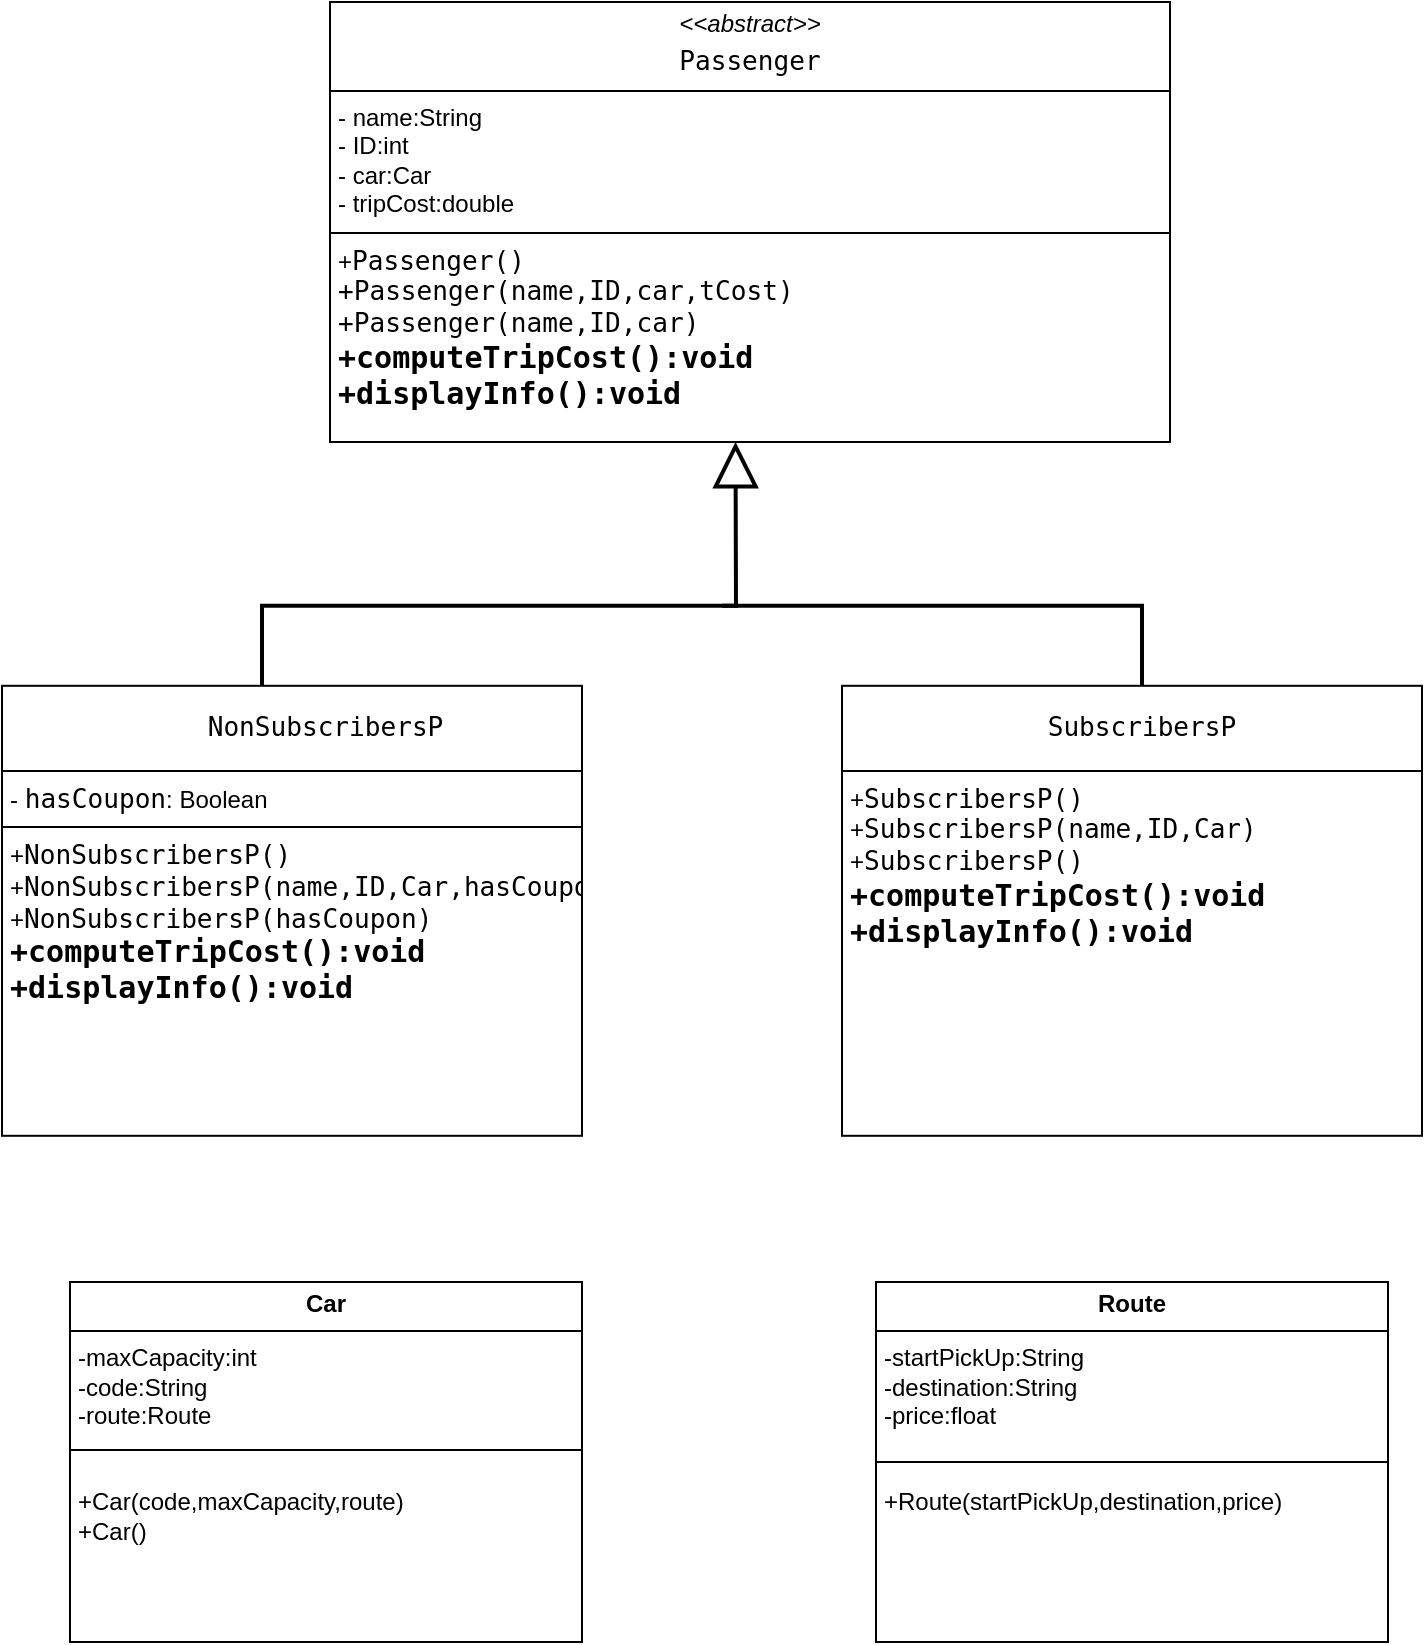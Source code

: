 <mxfile version="24.0.1" type="device">
  <diagram name="Page-1" id="C3ax7NHgzjaqmcwyM9g_">
    <mxGraphModel dx="1393" dy="741" grid="1" gridSize="10" guides="1" tooltips="1" connect="1" arrows="1" fold="1" page="1" pageScale="1" pageWidth="827" pageHeight="1169" math="0" shadow="0">
      <root>
        <mxCell id="0" />
        <mxCell id="1" parent="0" />
        <mxCell id="t3SKTT2qv7Gq-LB0BJhV-3" value="&lt;p style=&quot;margin:0px;margin-top:4px;text-align:center;&quot;&gt;&lt;i&gt;&amp;lt;&amp;lt;abstract&amp;gt;&amp;gt;&lt;/i&gt;&lt;/p&gt;&lt;p style=&quot;margin:0px;margin-top:4px;text-align:center;&quot;&gt;&lt;span style=&quot;font-family: &amp;quot;JetBrains Mono&amp;quot;, monospace; font-size: 9.8pt; background-color: initial; text-align: left;&quot;&gt;Passenger&lt;/span&gt;&lt;/p&gt;&lt;hr size=&quot;1&quot; style=&quot;border-style:solid;&quot;&gt;&lt;p style=&quot;margin:0px;margin-left:4px;&quot;&gt;- name:String&lt;br&gt;- ID:int&lt;/p&gt;&lt;p style=&quot;margin:0px;margin-left:4px;&quot;&gt;- car:Car&lt;/p&gt;&lt;p style=&quot;margin:0px;margin-left:4px;&quot;&gt;- tripCost:double&lt;/p&gt;&lt;hr size=&quot;1&quot; style=&quot;border-style:solid;&quot;&gt;&lt;p style=&quot;margin:0px;margin-left:4px;&quot;&gt;+&lt;span style=&quot;font-family: &amp;quot;JetBrains Mono&amp;quot;, monospace; font-size: 13.067px; background-color: initial;&quot;&gt;Passenger()&lt;/span&gt;&lt;/p&gt;&lt;p style=&quot;margin:0px;margin-left:4px;&quot;&gt;&lt;span style=&quot;font-family: &amp;quot;JetBrains Mono&amp;quot;, monospace; font-size: 13.067px; background-color: initial;&quot;&gt;+&lt;/span&gt;&lt;span style=&quot;font-family: &amp;quot;JetBrains Mono&amp;quot;, monospace; font-size: 13.067px; background-color: initial;&quot;&gt;Passenger(name,ID,car,tCost)&lt;/span&gt;&lt;/p&gt;&lt;p style=&quot;margin:0px;margin-left:4px;&quot;&gt;&lt;span style=&quot;font-family: &amp;quot;JetBrains Mono&amp;quot;, monospace; font-size: 13.067px; background-color: initial;&quot;&gt;+Passenger(&lt;/span&gt;&lt;span style=&quot;font-family: &amp;quot;JetBrains Mono&amp;quot;, monospace; font-size: 13.067px; background-color: initial;&quot;&gt;name,ID,car&lt;/span&gt;&lt;span style=&quot;background-color: initial; font-family: &amp;quot;JetBrains Mono&amp;quot;, monospace; font-size: 13.067px;&quot;&gt;)&lt;/span&gt;&lt;/p&gt;&lt;p style=&quot;margin: 0px 0px 0px 4px; font-size: 15px;&quot;&gt;&lt;font style=&quot;font-size: 15px;&quot;&gt;&lt;b&gt;&lt;span style=&quot;font-family: &amp;quot;JetBrains Mono&amp;quot;, monospace;&quot;&gt;+&lt;/span&gt;&lt;span style=&quot;font-family: &amp;quot;JetBrains Mono&amp;quot;, monospace;&quot;&gt;computeTripCost():void&lt;/span&gt;&lt;/b&gt;&lt;/font&gt;&lt;/p&gt;&lt;p style=&quot;margin: 0px 0px 0px 4px; font-size: 15px;&quot;&gt;&lt;font style=&quot;font-size: 15px;&quot;&gt;&lt;b&gt;&lt;span style=&quot;font-family: &amp;quot;JetBrains Mono&amp;quot;, monospace;&quot;&gt;+&lt;/span&gt;&lt;/b&gt;&lt;/font&gt;&lt;b style=&quot;background-color: initial;&quot;&gt;&lt;span style=&quot;font-family: &amp;quot;JetBrains Mono&amp;quot;, monospace;&quot;&gt;displayInfo():void&lt;/span&gt;&lt;/b&gt;&lt;/p&gt;&lt;p style=&quot;margin: 0px 0px 0px 4px; font-size: 15px;&quot;&gt;&lt;br&gt;&lt;/p&gt;" style="verticalAlign=top;align=left;overflow=fill;html=1;whiteSpace=wrap;" parent="1" vertex="1">
          <mxGeometry x="204" y="20" width="420" height="220" as="geometry" />
        </mxCell>
        <mxCell id="fD9pt9M57fnyvNVWJXf9-1" value="" style="endArrow=block;html=1;rounded=0;endFill=0;entryX=0.278;entryY=0.995;entryDx=0;entryDy=0;entryPerimeter=0;strokeWidth=2;strokeColor=default;endSize=18;" edge="1" parent="1">
          <mxGeometry width="50" height="50" relative="1" as="geometry">
            <mxPoint x="240" y="321.9" as="sourcePoint" />
            <mxPoint x="406.76" y="240.0" as="targetPoint" />
            <Array as="points">
              <mxPoint x="407" y="321.9" />
            </Array>
          </mxGeometry>
        </mxCell>
        <mxCell id="fD9pt9M57fnyvNVWJXf9-2" value="" style="endArrow=none;html=1;rounded=0;strokeWidth=2;" edge="1" parent="1">
          <mxGeometry width="50" height="50" relative="1" as="geometry">
            <mxPoint x="400" y="321.9" as="sourcePoint" />
            <mxPoint x="560" y="321.9" as="targetPoint" />
          </mxGeometry>
        </mxCell>
        <mxCell id="fD9pt9M57fnyvNVWJXf9-3" value="&lt;blockquote style=&quot;margin: 0 0 0 40px; border: none; padding: 0px;&quot;&gt;&lt;div style=&quot;&quot;&gt;&lt;pre style=&quot;font-family: &amp;quot;JetBrains Mono&amp;quot;, monospace; font-size: 9.8pt;&quot;&gt;&lt;span style=&quot;white-space: pre;&quot;&gt;&#x9;&lt;/span&gt;NonSubscribersP&lt;/pre&gt;&lt;/div&gt;&lt;/blockquote&gt;&lt;hr size=&quot;1&quot; style=&quot;border-style:solid;&quot;&gt;&lt;p style=&quot;margin:0px;margin-left:4px;&quot;&gt;-&amp;nbsp;&lt;span style=&quot;font-family: &amp;quot;JetBrains Mono&amp;quot;, monospace; font-size: 9.8pt;&quot;&gt;hasCoupon&lt;/span&gt;: Boolean&lt;/p&gt;&lt;hr size=&quot;1&quot; style=&quot;border-style:solid;&quot;&gt;&lt;p style=&quot;margin:0px;margin-left:4px;&quot;&gt;+&lt;span style=&quot;font-family: &amp;quot;JetBrains Mono&amp;quot;, monospace; font-size: 9.8pt;&quot;&gt;NonSubscribersP()&lt;/span&gt;&lt;/p&gt;&lt;p style=&quot;margin: 0px 0px 0px 4px;&quot;&gt;+&lt;span style=&quot;font-family: &amp;quot;JetBrains Mono&amp;quot;, monospace; font-size: 9.8pt;&quot;&gt;NonSubscribersP(name,ID,Car,&lt;/span&gt;&lt;span style=&quot;font-family: &amp;quot;JetBrains Mono&amp;quot;, monospace; font-size: 13.067px; background-color: initial;&quot;&gt;hasCoupon&lt;/span&gt;&lt;span style=&quot;font-family: &amp;quot;JetBrains Mono&amp;quot;, monospace; font-size: 9.8pt; background-color: initial;&quot;&gt;)&lt;/span&gt;&lt;/p&gt;&lt;div&gt;&lt;p style=&quot;margin: 0px 0px 0px 4px;&quot;&gt;+&lt;span style=&quot;font-family: &amp;quot;JetBrains Mono&amp;quot;, monospace; font-size: 9.8pt;&quot;&gt;NonSubscribersP(&lt;/span&gt;&lt;span style=&quot;font-family: &amp;quot;JetBrains Mono&amp;quot;, monospace; font-size: 13.067px; background-color: initial;&quot;&gt;hasCoupon&lt;/span&gt;&lt;span style=&quot;font-family: &amp;quot;JetBrains Mono&amp;quot;, monospace; font-size: 9.8pt; background-color: initial;&quot;&gt;)&lt;/span&gt;&lt;/p&gt;&lt;p style=&quot;margin: 0px 0px 0px 4px;&quot;&gt;&lt;b style=&quot;font-size: 15px; background-color: initial;&quot;&gt;&lt;span style=&quot;font-family: &amp;quot;JetBrains Mono&amp;quot;, monospace;&quot;&gt;+&lt;/span&gt;&lt;span style=&quot;font-family: &amp;quot;JetBrains Mono&amp;quot;, monospace;&quot;&gt;computeTripCost():void&lt;/span&gt;&lt;/b&gt;&lt;br&gt;&lt;/p&gt;&lt;p style=&quot;margin: 0px 0px 0px 4px; font-size: 15px;&quot;&gt;&lt;b&gt;&lt;span style=&quot;font-family: &amp;quot;JetBrains Mono&amp;quot;, monospace;&quot;&gt;+&lt;/span&gt;&lt;/b&gt;&lt;b style=&quot;background-color: initial;&quot;&gt;&lt;span style=&quot;font-family: &amp;quot;JetBrains Mono&amp;quot;, monospace;&quot;&gt;displayInfo():void&lt;/span&gt;&lt;/b&gt;&lt;/p&gt;&lt;p style=&quot;margin: 0px 0px 0px 4px; font-size: 15px;&quot;&gt;&lt;br&gt;&lt;/p&gt;&lt;p style=&quot;margin: 0px 0px 0px 4px;&quot;&gt;&lt;span style=&quot;background-color: initial; font-family: &amp;quot;JetBrains Mono&amp;quot;, monospace; font-size: 13.067px;&quot;&gt;&lt;br&gt;&lt;/span&gt;&lt;/p&gt;&lt;/div&gt;&lt;div&gt;&lt;span style=&quot;background-color: initial; font-family: &amp;quot;JetBrains Mono&amp;quot;, monospace; font-size: 9.8pt;&quot;&gt;&lt;br&gt;&lt;/span&gt;&lt;/div&gt;&lt;div&gt;&lt;span style=&quot;font-family: &amp;quot;JetBrains Mono&amp;quot;, monospace; font-size: 9.8pt; background-color: initial;&quot;&gt;&lt;br&gt;&lt;/span&gt;&lt;/div&gt;" style="verticalAlign=top;align=left;overflow=fill;html=1;whiteSpace=wrap;" vertex="1" parent="1">
          <mxGeometry x="40" y="361.9" width="290" height="225" as="geometry" />
        </mxCell>
        <mxCell id="fD9pt9M57fnyvNVWJXf9-4" value="" style="endArrow=none;html=1;rounded=0;strokeWidth=2;" edge="1" parent="1">
          <mxGeometry width="50" height="50" relative="1" as="geometry">
            <mxPoint x="240" y="321.9" as="sourcePoint" />
            <mxPoint x="170" y="361.9" as="targetPoint" />
            <Array as="points">
              <mxPoint x="170" y="321.9" />
            </Array>
          </mxGeometry>
        </mxCell>
        <mxCell id="fD9pt9M57fnyvNVWJXf9-5" value="&lt;blockquote style=&quot;margin: 0 0 0 40px; border: none; padding: 0px;&quot;&gt;&lt;div style=&quot;&quot;&gt;&lt;pre style=&quot;font-family: &amp;quot;JetBrains Mono&amp;quot;, monospace; font-size: 9.8pt;&quot;&gt;&lt;span style=&quot;white-space: pre;&quot;&gt;&#x9;&lt;/span&gt;SubscribersP&lt;/pre&gt;&lt;/div&gt;&lt;/blockquote&gt;&lt;hr size=&quot;1&quot; style=&quot;border-style:solid;&quot;&gt;&lt;p style=&quot;margin:0px;margin-left:4px;&quot;&gt;&lt;/p&gt;&lt;p style=&quot;margin:0px;margin-left:4px;&quot;&gt;+&lt;span style=&quot;font-family: &amp;quot;JetBrains Mono&amp;quot;, monospace; font-size: 9.8pt; background-color: initial;&quot;&gt;SubscribersP&lt;/span&gt;&lt;span style=&quot;font-family: &amp;quot;JetBrains Mono&amp;quot;, monospace; font-size: 9.8pt; background-color: initial;&quot;&gt;()&lt;/span&gt;&lt;/p&gt;&lt;p style=&quot;margin: 0px 0px 0px 4px;&quot;&gt;+&lt;span style=&quot;font-family: &amp;quot;JetBrains Mono&amp;quot;, monospace; font-size: 9.8pt; background-color: initial;&quot;&gt;SubscribersP&lt;/span&gt;&lt;span style=&quot;background-color: initial; font-family: &amp;quot;JetBrains Mono&amp;quot;, monospace; font-size: 9.8pt;&quot;&gt;(name,ID,Car&lt;/span&gt;&lt;span style=&quot;background-color: initial; font-family: &amp;quot;JetBrains Mono&amp;quot;, monospace; font-size: 9.8pt;&quot;&gt;)&lt;/span&gt;&lt;/p&gt;&lt;div&gt;&lt;p style=&quot;margin: 0px 0px 0px 4px;&quot;&gt;+&lt;span style=&quot;font-family: &amp;quot;JetBrains Mono&amp;quot;, monospace; font-size: 9.8pt; background-color: initial;&quot;&gt;SubscribersP&lt;/span&gt;&lt;span style=&quot;background-color: initial; font-family: &amp;quot;JetBrains Mono&amp;quot;, monospace; font-size: 9.8pt;&quot;&gt;(&lt;/span&gt;&lt;span style=&quot;background-color: initial; font-family: &amp;quot;JetBrains Mono&amp;quot;, monospace; font-size: 9.8pt;&quot;&gt;)&lt;/span&gt;&lt;/p&gt;&lt;p style=&quot;margin: 0px 0px 0px 4px;&quot;&gt;&lt;b style=&quot;font-size: 15px; background-color: initial;&quot;&gt;&lt;span style=&quot;font-family: &amp;quot;JetBrains Mono&amp;quot;, monospace;&quot;&gt;+&lt;/span&gt;&lt;span style=&quot;font-family: &amp;quot;JetBrains Mono&amp;quot;, monospace;&quot;&gt;computeTripCost():void&lt;/span&gt;&lt;/b&gt;&lt;br&gt;&lt;/p&gt;&lt;p style=&quot;margin: 0px 0px 0px 4px; font-size: 15px;&quot;&gt;&lt;b&gt;&lt;span style=&quot;font-family: &amp;quot;JetBrains Mono&amp;quot;, monospace;&quot;&gt;+&lt;/span&gt;&lt;/b&gt;&lt;b style=&quot;background-color: initial;&quot;&gt;&lt;span style=&quot;font-family: &amp;quot;JetBrains Mono&amp;quot;, monospace;&quot;&gt;displayInfo():void&lt;/span&gt;&lt;/b&gt;&lt;/p&gt;&lt;p style=&quot;margin: 0px 0px 0px 4px; font-size: 15px;&quot;&gt;&lt;br&gt;&lt;/p&gt;&lt;p style=&quot;margin: 0px 0px 0px 4px;&quot;&gt;&lt;span style=&quot;background-color: initial; font-family: &amp;quot;JetBrains Mono&amp;quot;, monospace; font-size: 13.067px;&quot;&gt;&lt;br&gt;&lt;/span&gt;&lt;/p&gt;&lt;/div&gt;&lt;div&gt;&lt;span style=&quot;background-color: initial; font-family: &amp;quot;JetBrains Mono&amp;quot;, monospace; font-size: 9.8pt;&quot;&gt;&lt;br&gt;&lt;/span&gt;&lt;/div&gt;&lt;div&gt;&lt;span style=&quot;font-family: &amp;quot;JetBrains Mono&amp;quot;, monospace; font-size: 9.8pt; background-color: initial;&quot;&gt;&lt;br&gt;&lt;/span&gt;&lt;/div&gt;" style="verticalAlign=top;align=left;overflow=fill;html=1;whiteSpace=wrap;" vertex="1" parent="1">
          <mxGeometry x="460" y="361.9" width="290" height="225" as="geometry" />
        </mxCell>
        <mxCell id="fD9pt9M57fnyvNVWJXf9-6" value="" style="endArrow=none;html=1;rounded=0;strokeWidth=2;" edge="1" parent="1">
          <mxGeometry width="50" height="50" relative="1" as="geometry">
            <mxPoint x="560" y="321.9" as="sourcePoint" />
            <mxPoint x="610" y="361.9" as="targetPoint" />
            <Array as="points">
              <mxPoint x="610" y="321.9" />
            </Array>
          </mxGeometry>
        </mxCell>
        <mxCell id="fD9pt9M57fnyvNVWJXf9-7" value="&lt;p style=&quot;margin:0px;margin-top:4px;text-align:center;&quot;&gt;&lt;b&gt;Car&lt;/b&gt;&lt;/p&gt;&lt;hr size=&quot;1&quot; style=&quot;border-style:solid;&quot;&gt;&lt;p style=&quot;margin:0px;margin-left:4px;&quot;&gt;&lt;/p&gt;&lt;p style=&quot;margin:0px;margin-left:4px;&quot;&gt;-maxCapacity:int&lt;/p&gt;&lt;p style=&quot;margin:0px;margin-left:4px;&quot;&gt;-code:String&lt;/p&gt;&lt;p style=&quot;margin:0px;margin-left:4px;&quot;&gt;-route:Route&amp;nbsp;&lt;/p&gt;&lt;p style=&quot;margin:0px;margin-left:4px;&quot;&gt;&lt;br&gt;&lt;/p&gt;&lt;p style=&quot;margin:0px;margin-left:4px;&quot;&gt;&lt;br&gt;&lt;/p&gt;&lt;p style=&quot;margin:0px;margin-left:4px;&quot;&gt;+Car(code,maxCapacity,route)&lt;/p&gt;&lt;p style=&quot;margin:0px;margin-left:4px;&quot;&gt;+Car()&lt;/p&gt;&lt;p style=&quot;margin:0px;margin-left:4px;&quot;&gt;&lt;br&gt;&lt;/p&gt;&lt;p style=&quot;margin:0px;margin-left:4px;&quot;&gt;&lt;br&gt;&lt;/p&gt;" style="verticalAlign=top;align=left;overflow=fill;html=1;whiteSpace=wrap;" vertex="1" parent="1">
          <mxGeometry x="74" y="660" width="256" height="180" as="geometry" />
        </mxCell>
        <mxCell id="fD9pt9M57fnyvNVWJXf9-12" value="" style="line;strokeWidth=1;fillColor=none;align=left;verticalAlign=middle;spacingTop=-1;spacingLeft=3;spacingRight=3;rotatable=0;labelPosition=right;points=[];portConstraint=eastwest;strokeColor=inherit;" vertex="1" parent="1">
          <mxGeometry x="74" y="740" width="256" height="8" as="geometry" />
        </mxCell>
        <mxCell id="fD9pt9M57fnyvNVWJXf9-16" value="&lt;p style=&quot;margin:0px;margin-top:4px;text-align:center;&quot;&gt;&lt;b&gt;Route&lt;/b&gt;&lt;/p&gt;&lt;hr size=&quot;1&quot; style=&quot;border-style:solid;&quot;&gt;&lt;p style=&quot;margin:0px;margin-left:4px;&quot;&gt;&lt;/p&gt;&lt;p style=&quot;margin:0px;margin-left:4px;&quot;&gt;&lt;span style=&quot;background-color: initial;&quot;&gt;-startPickUp:String&lt;/span&gt;&lt;br&gt;&lt;/p&gt;&lt;p style=&quot;margin:0px;margin-left:4px;&quot;&gt;-destination:String&amp;nbsp;&lt;/p&gt;&lt;p style=&quot;margin:0px;margin-left:4px;&quot;&gt;-price:float&lt;/p&gt;&lt;p style=&quot;margin:0px;margin-left:4px;&quot;&gt;&lt;br&gt;&lt;/p&gt;&lt;p style=&quot;margin:0px;margin-left:4px;&quot;&gt;&lt;br&gt;&lt;/p&gt;&lt;p style=&quot;margin:0px;margin-left:4px;&quot;&gt;+Route(startPickUp,destination,price)&lt;/p&gt;&lt;p style=&quot;margin:0px;margin-left:4px;&quot;&gt;&lt;br&gt;&lt;/p&gt;&lt;p style=&quot;margin:0px;margin-left:4px;&quot;&gt;&lt;br&gt;&lt;/p&gt;" style="verticalAlign=top;align=left;overflow=fill;html=1;whiteSpace=wrap;" vertex="1" parent="1">
          <mxGeometry x="477" y="660" width="256" height="180" as="geometry" />
        </mxCell>
        <mxCell id="fD9pt9M57fnyvNVWJXf9-17" value="" style="line;strokeWidth=1;fillColor=none;align=left;verticalAlign=middle;spacingTop=-1;spacingLeft=3;spacingRight=3;rotatable=0;labelPosition=right;points=[];portConstraint=eastwest;strokeColor=inherit;" vertex="1" parent="1">
          <mxGeometry x="477" y="746" width="256" height="8" as="geometry" />
        </mxCell>
      </root>
    </mxGraphModel>
  </diagram>
</mxfile>
